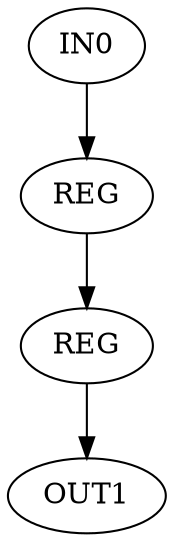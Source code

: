 digraph {
 0 [ label = IN0 ]
 1 [ label = OUT1 ]
 2 [ label = REG]
 3 [ label = REG]
 0 -> 2
 2 -> 3
 3 -> 1
}
